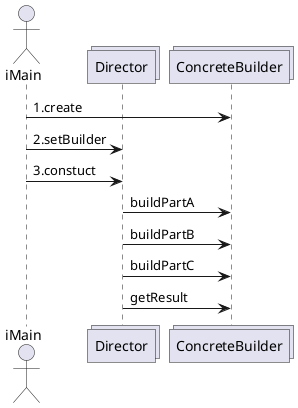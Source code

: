 @startuml

actor iMain
collections Director
collections ConcreteBuilder

iMain -> ConcreteBuilder: 1.create
iMain -> Director: 2.setBuilder
iMain -> Director: 3.constuct
Director -> ConcreteBuilder: buildPartA
Director -> ConcreteBuilder: buildPartB
Director -> ConcreteBuilder: buildPartC
Director -> ConcreteBuilder: getResult


@enduml
